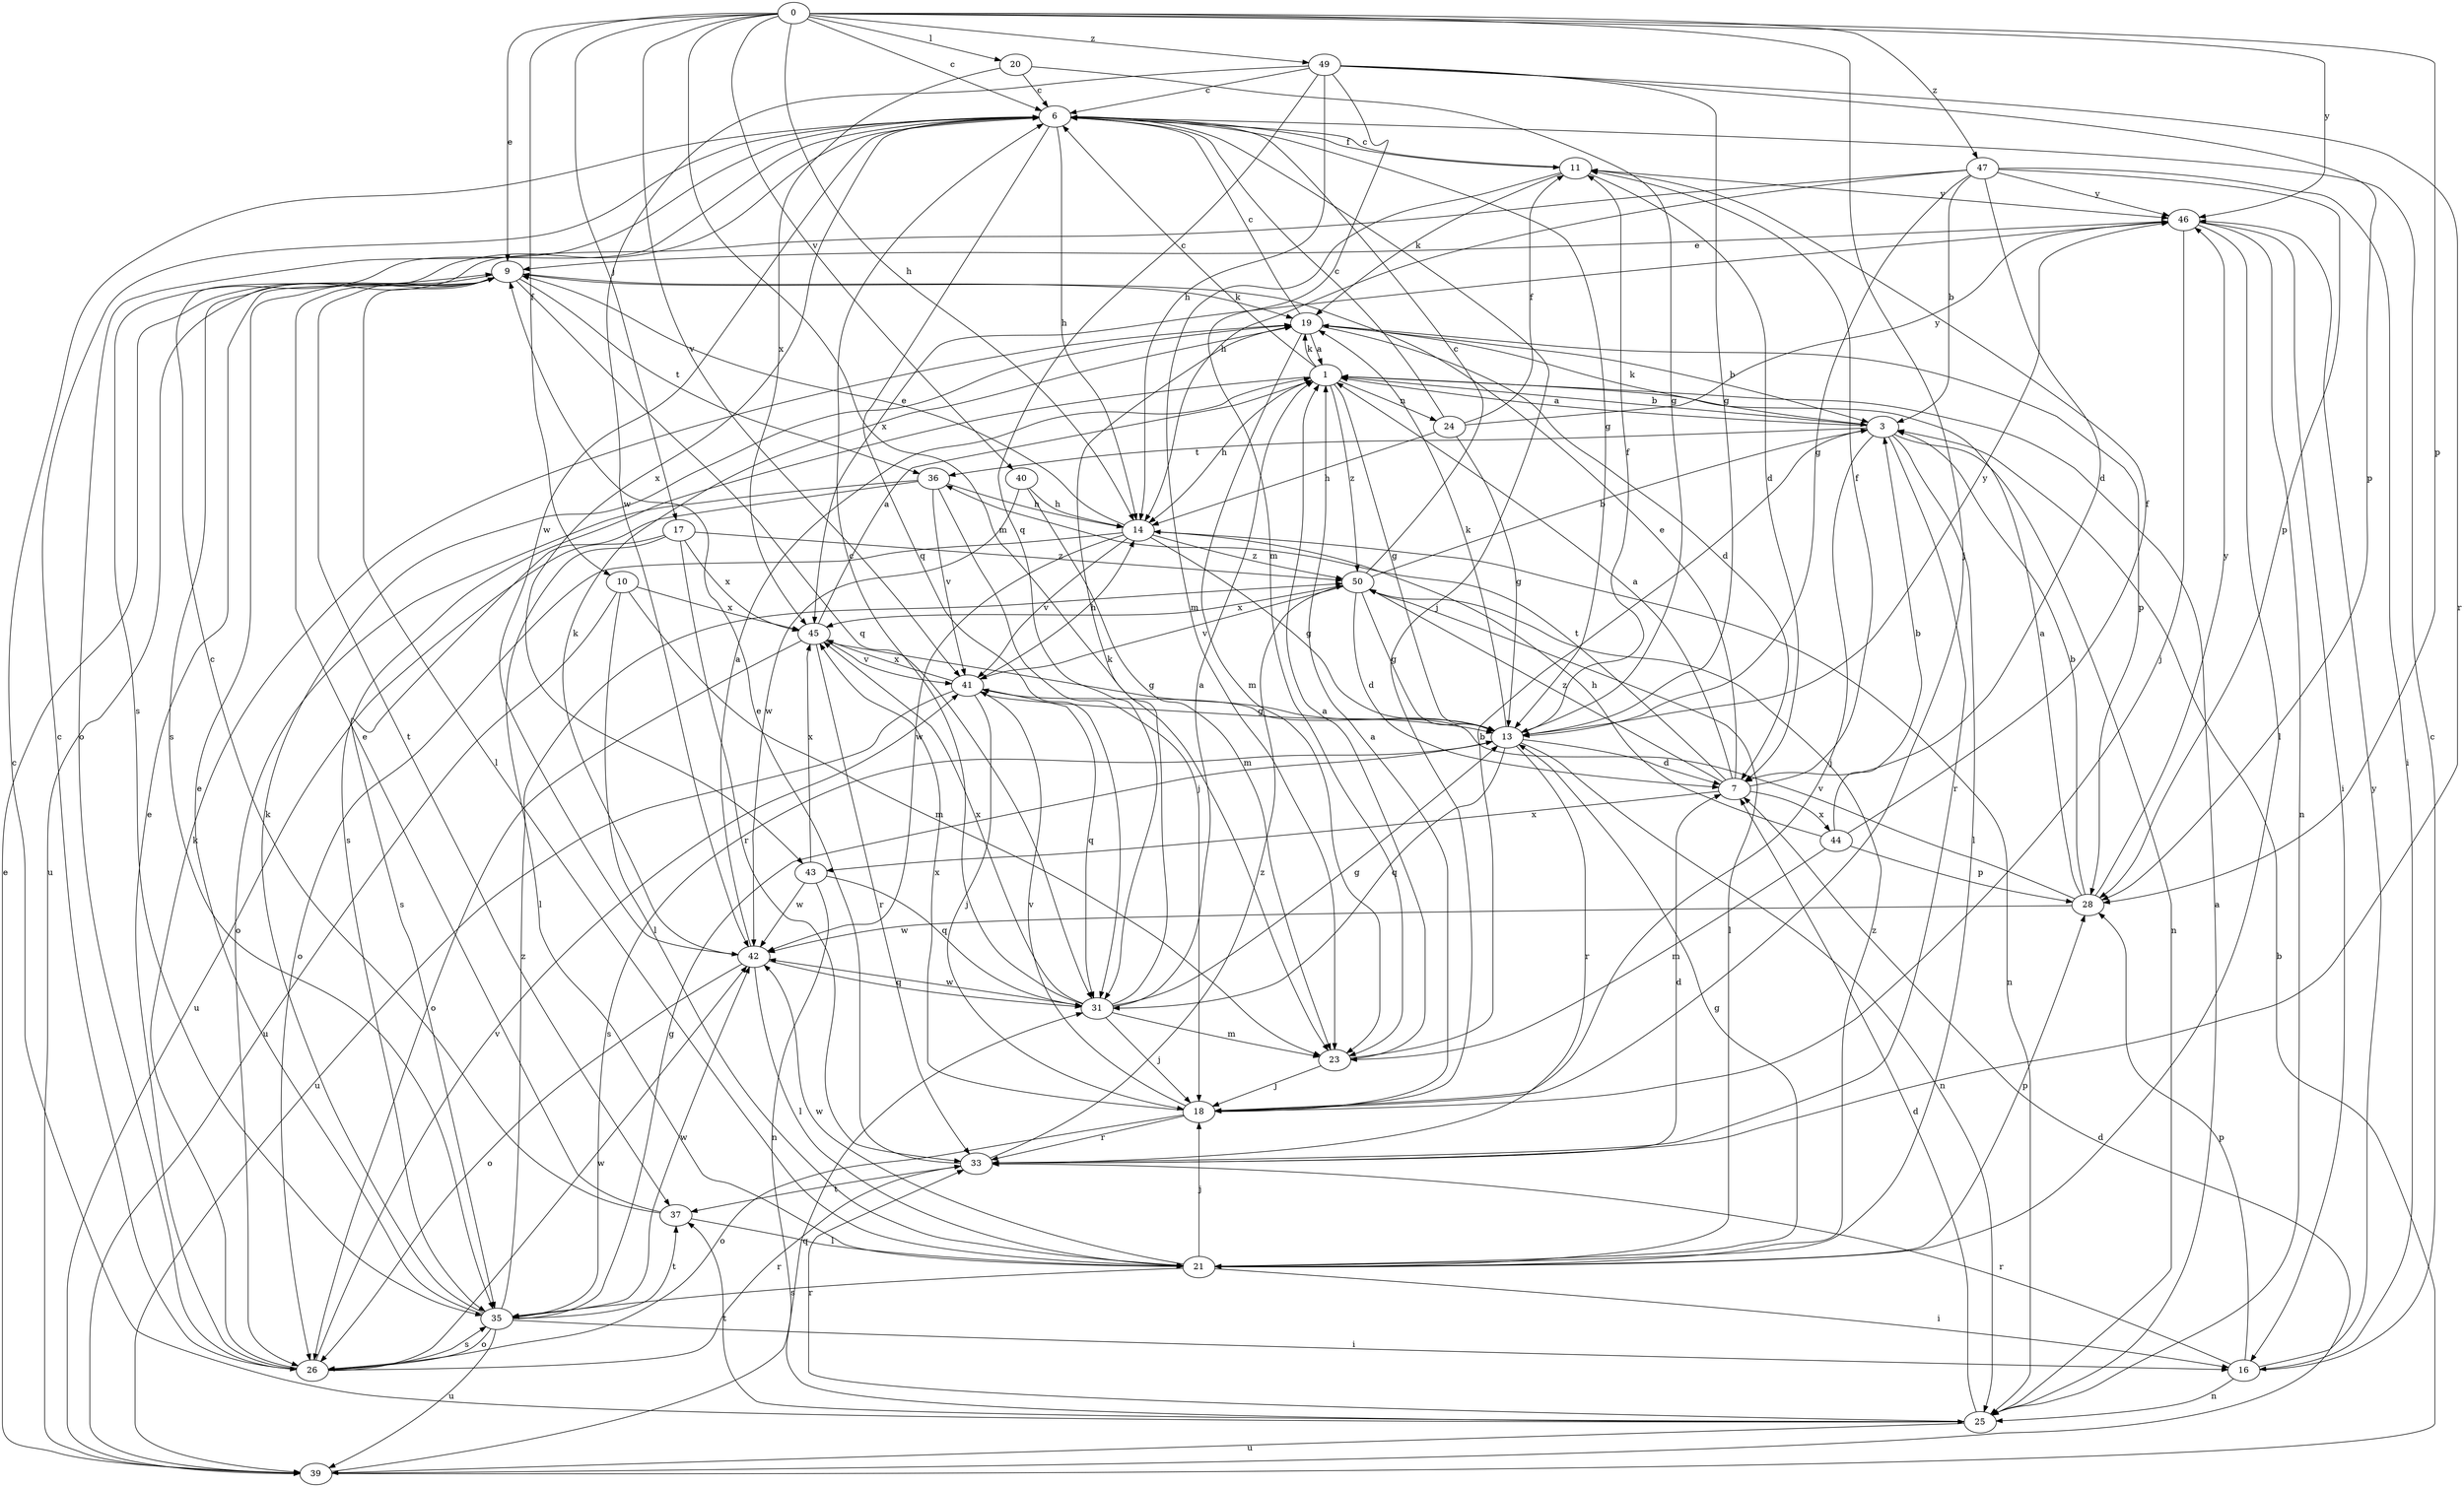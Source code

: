 strict digraph  {
0;
1;
3;
6;
7;
9;
10;
11;
13;
14;
16;
17;
18;
19;
20;
21;
23;
24;
25;
26;
28;
31;
33;
35;
36;
37;
39;
40;
41;
42;
43;
44;
45;
46;
47;
49;
50;
0 -> 6  [label=c];
0 -> 9  [label=e];
0 -> 10  [label=f];
0 -> 14  [label=h];
0 -> 17  [label=j];
0 -> 18  [label=j];
0 -> 20  [label=l];
0 -> 23  [label=m];
0 -> 28  [label=p];
0 -> 40  [label=v];
0 -> 41  [label=v];
0 -> 46  [label=y];
0 -> 47  [label=z];
0 -> 49  [label=z];
1 -> 3  [label=b];
1 -> 6  [label=c];
1 -> 13  [label=g];
1 -> 14  [label=h];
1 -> 19  [label=k];
1 -> 24  [label=n];
1 -> 35  [label=s];
1 -> 50  [label=z];
3 -> 1  [label=a];
3 -> 18  [label=j];
3 -> 19  [label=k];
3 -> 21  [label=l];
3 -> 25  [label=n];
3 -> 33  [label=r];
3 -> 36  [label=t];
6 -> 11  [label=f];
6 -> 13  [label=g];
6 -> 14  [label=h];
6 -> 18  [label=j];
6 -> 26  [label=o];
6 -> 31  [label=q];
6 -> 35  [label=s];
6 -> 42  [label=w];
6 -> 43  [label=x];
7 -> 1  [label=a];
7 -> 9  [label=e];
7 -> 11  [label=f];
7 -> 36  [label=t];
7 -> 43  [label=x];
7 -> 44  [label=x];
7 -> 50  [label=z];
9 -> 19  [label=k];
9 -> 21  [label=l];
9 -> 31  [label=q];
9 -> 36  [label=t];
9 -> 37  [label=t];
9 -> 39  [label=u];
10 -> 21  [label=l];
10 -> 23  [label=m];
10 -> 39  [label=u];
10 -> 45  [label=x];
11 -> 6  [label=c];
11 -> 7  [label=d];
11 -> 19  [label=k];
11 -> 23  [label=m];
11 -> 46  [label=y];
13 -> 7  [label=d];
13 -> 11  [label=f];
13 -> 19  [label=k];
13 -> 25  [label=n];
13 -> 31  [label=q];
13 -> 33  [label=r];
13 -> 35  [label=s];
13 -> 46  [label=y];
14 -> 9  [label=e];
14 -> 13  [label=g];
14 -> 25  [label=n];
14 -> 26  [label=o];
14 -> 41  [label=v];
14 -> 42  [label=w];
14 -> 50  [label=z];
16 -> 6  [label=c];
16 -> 25  [label=n];
16 -> 28  [label=p];
16 -> 33  [label=r];
16 -> 46  [label=y];
17 -> 21  [label=l];
17 -> 33  [label=r];
17 -> 39  [label=u];
17 -> 45  [label=x];
17 -> 50  [label=z];
18 -> 1  [label=a];
18 -> 26  [label=o];
18 -> 33  [label=r];
18 -> 41  [label=v];
18 -> 45  [label=x];
19 -> 1  [label=a];
19 -> 3  [label=b];
19 -> 6  [label=c];
19 -> 7  [label=d];
19 -> 23  [label=m];
19 -> 28  [label=p];
20 -> 6  [label=c];
20 -> 13  [label=g];
20 -> 45  [label=x];
21 -> 13  [label=g];
21 -> 16  [label=i];
21 -> 18  [label=j];
21 -> 28  [label=p];
21 -> 35  [label=s];
21 -> 42  [label=w];
21 -> 50  [label=z];
23 -> 1  [label=a];
23 -> 3  [label=b];
23 -> 18  [label=j];
24 -> 6  [label=c];
24 -> 11  [label=f];
24 -> 13  [label=g];
24 -> 14  [label=h];
24 -> 46  [label=y];
25 -> 1  [label=a];
25 -> 6  [label=c];
25 -> 7  [label=d];
25 -> 33  [label=r];
25 -> 37  [label=t];
25 -> 39  [label=u];
26 -> 6  [label=c];
26 -> 9  [label=e];
26 -> 19  [label=k];
26 -> 33  [label=r];
26 -> 35  [label=s];
26 -> 41  [label=v];
26 -> 42  [label=w];
28 -> 1  [label=a];
28 -> 3  [label=b];
28 -> 41  [label=v];
28 -> 42  [label=w];
28 -> 46  [label=y];
31 -> 1  [label=a];
31 -> 6  [label=c];
31 -> 13  [label=g];
31 -> 18  [label=j];
31 -> 19  [label=k];
31 -> 23  [label=m];
31 -> 42  [label=w];
31 -> 45  [label=x];
33 -> 7  [label=d];
33 -> 9  [label=e];
33 -> 37  [label=t];
33 -> 50  [label=z];
35 -> 9  [label=e];
35 -> 13  [label=g];
35 -> 16  [label=i];
35 -> 19  [label=k];
35 -> 26  [label=o];
35 -> 37  [label=t];
35 -> 39  [label=u];
35 -> 42  [label=w];
35 -> 50  [label=z];
36 -> 14  [label=h];
36 -> 18  [label=j];
36 -> 26  [label=o];
36 -> 35  [label=s];
36 -> 41  [label=v];
37 -> 6  [label=c];
37 -> 9  [label=e];
37 -> 21  [label=l];
39 -> 3  [label=b];
39 -> 7  [label=d];
39 -> 9  [label=e];
39 -> 31  [label=q];
40 -> 14  [label=h];
40 -> 23  [label=m];
40 -> 42  [label=w];
41 -> 13  [label=g];
41 -> 14  [label=h];
41 -> 18  [label=j];
41 -> 31  [label=q];
41 -> 39  [label=u];
41 -> 45  [label=x];
42 -> 1  [label=a];
42 -> 19  [label=k];
42 -> 21  [label=l];
42 -> 26  [label=o];
42 -> 31  [label=q];
43 -> 25  [label=n];
43 -> 31  [label=q];
43 -> 42  [label=w];
43 -> 45  [label=x];
44 -> 3  [label=b];
44 -> 11  [label=f];
44 -> 14  [label=h];
44 -> 23  [label=m];
44 -> 28  [label=p];
45 -> 1  [label=a];
45 -> 13  [label=g];
45 -> 26  [label=o];
45 -> 33  [label=r];
45 -> 41  [label=v];
46 -> 9  [label=e];
46 -> 16  [label=i];
46 -> 18  [label=j];
46 -> 21  [label=l];
46 -> 25  [label=n];
46 -> 45  [label=x];
47 -> 3  [label=b];
47 -> 7  [label=d];
47 -> 13  [label=g];
47 -> 14  [label=h];
47 -> 16  [label=i];
47 -> 28  [label=p];
47 -> 35  [label=s];
47 -> 46  [label=y];
49 -> 6  [label=c];
49 -> 13  [label=g];
49 -> 14  [label=h];
49 -> 23  [label=m];
49 -> 28  [label=p];
49 -> 31  [label=q];
49 -> 33  [label=r];
49 -> 42  [label=w];
50 -> 3  [label=b];
50 -> 6  [label=c];
50 -> 7  [label=d];
50 -> 13  [label=g];
50 -> 21  [label=l];
50 -> 41  [label=v];
50 -> 45  [label=x];
}
